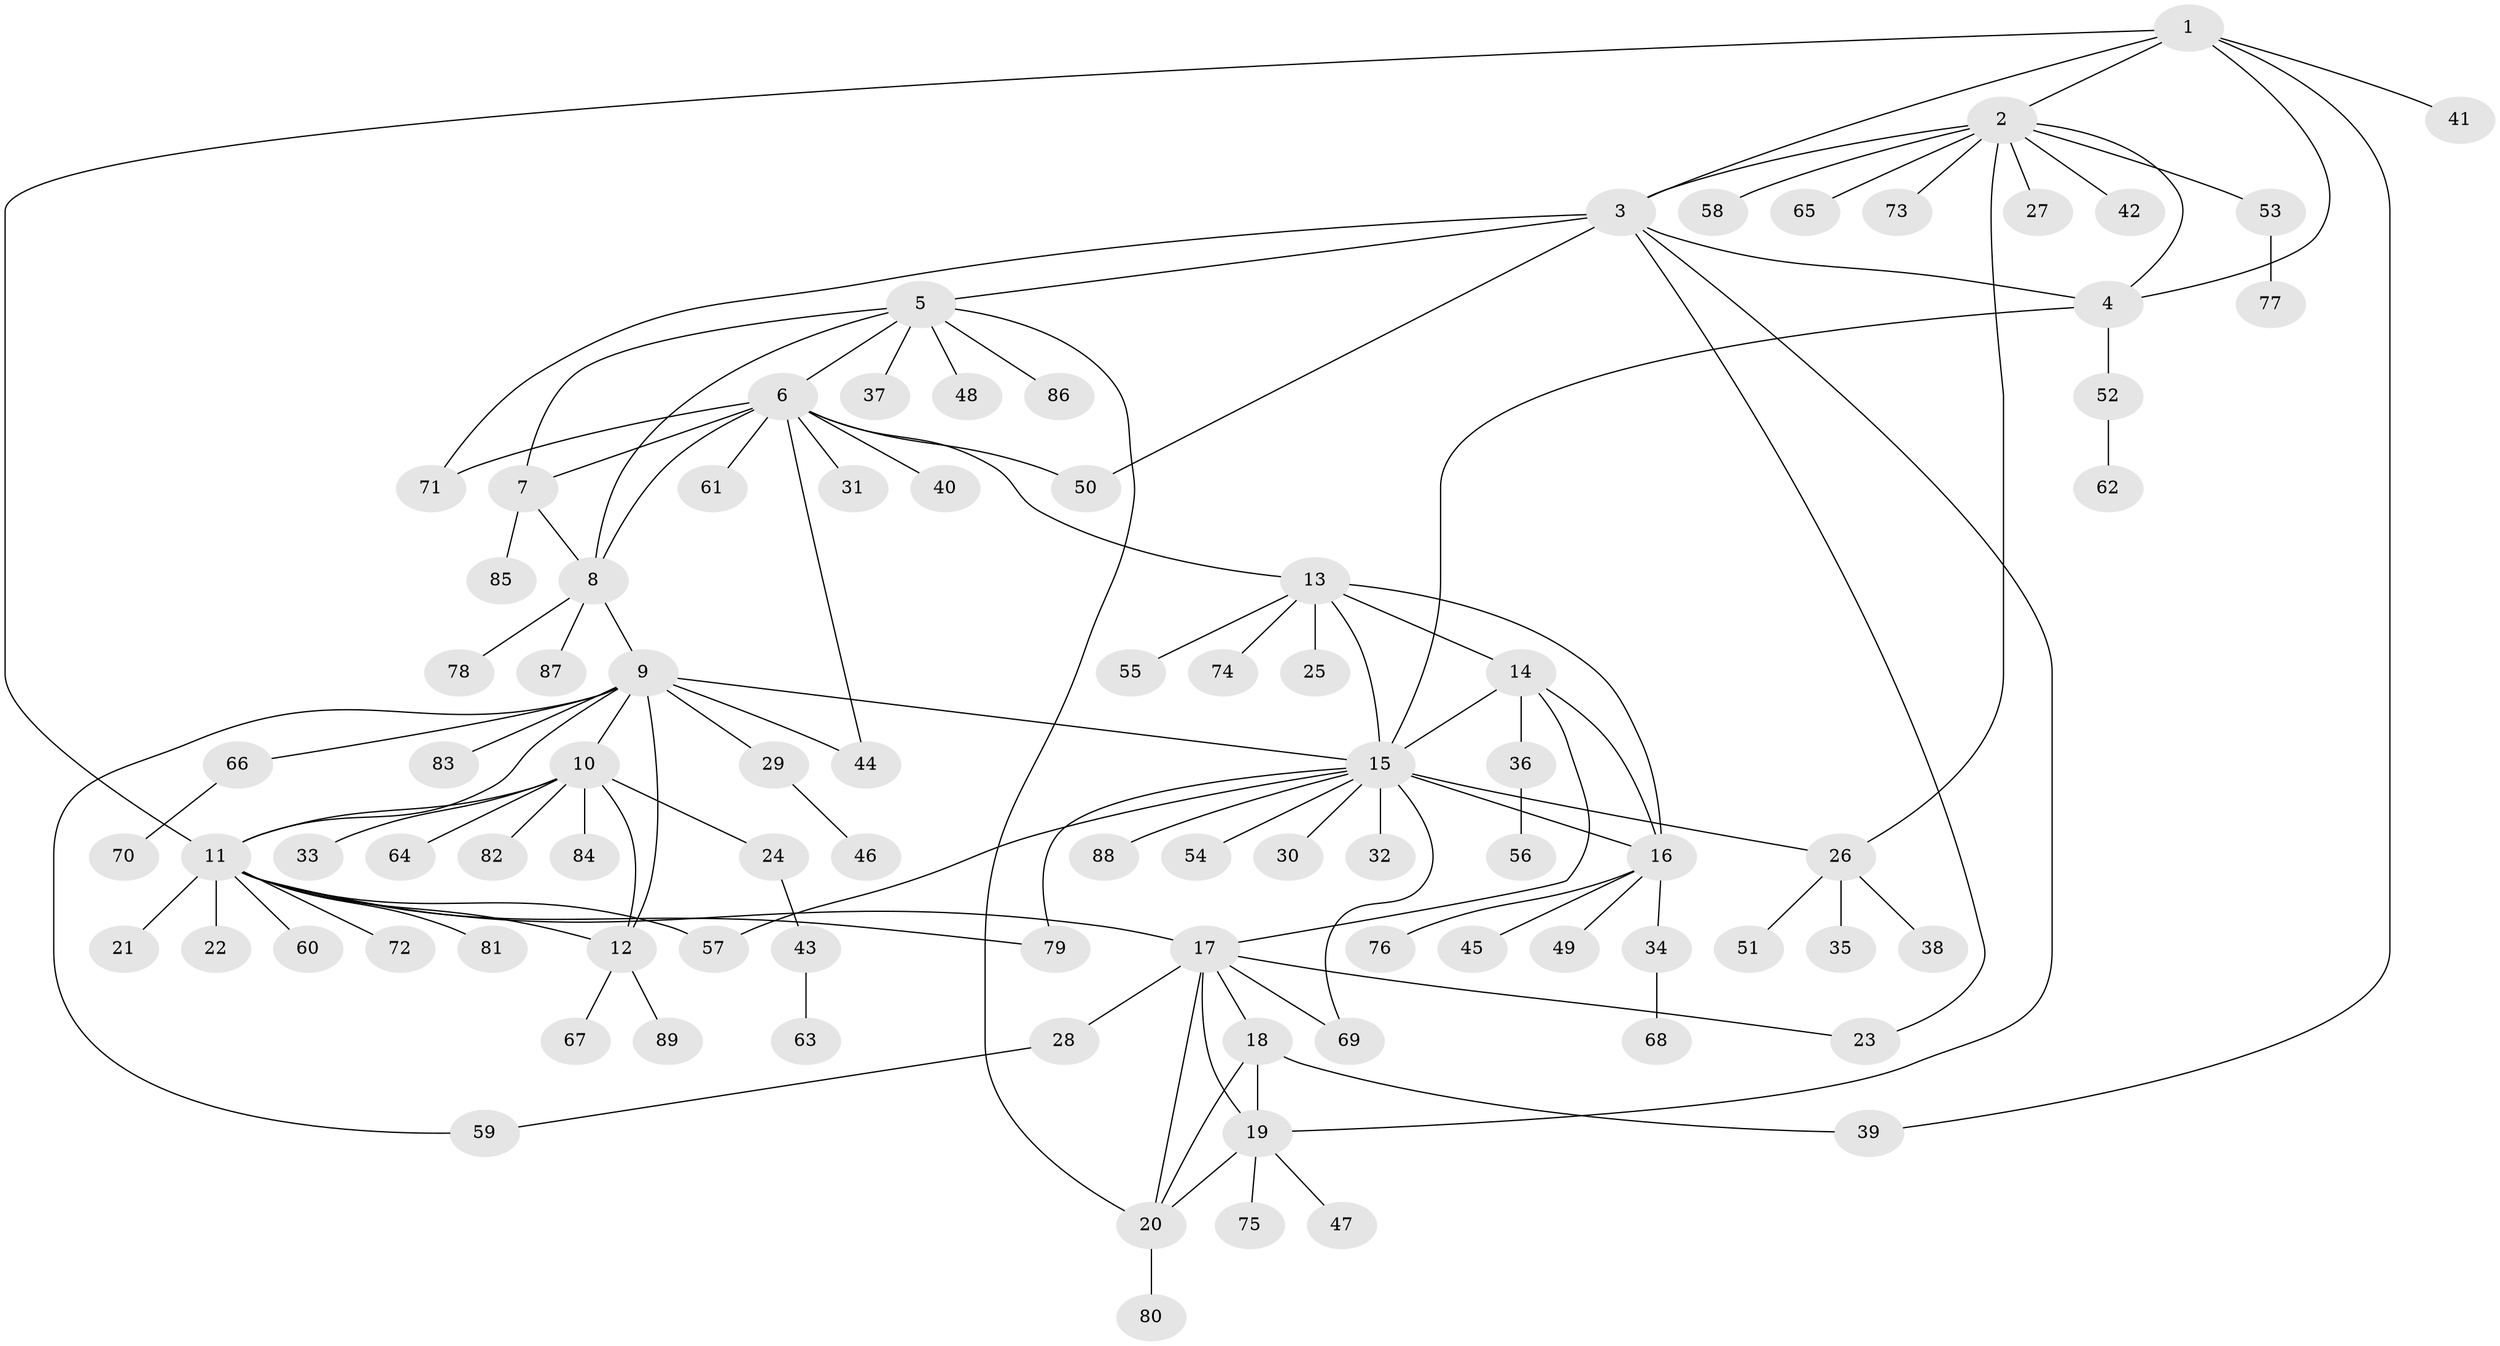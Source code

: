 // Generated by graph-tools (version 1.1) at 2025/26/03/09/25 03:26:48]
// undirected, 89 vertices, 119 edges
graph export_dot {
graph [start="1"]
  node [color=gray90,style=filled];
  1;
  2;
  3;
  4;
  5;
  6;
  7;
  8;
  9;
  10;
  11;
  12;
  13;
  14;
  15;
  16;
  17;
  18;
  19;
  20;
  21;
  22;
  23;
  24;
  25;
  26;
  27;
  28;
  29;
  30;
  31;
  32;
  33;
  34;
  35;
  36;
  37;
  38;
  39;
  40;
  41;
  42;
  43;
  44;
  45;
  46;
  47;
  48;
  49;
  50;
  51;
  52;
  53;
  54;
  55;
  56;
  57;
  58;
  59;
  60;
  61;
  62;
  63;
  64;
  65;
  66;
  67;
  68;
  69;
  70;
  71;
  72;
  73;
  74;
  75;
  76;
  77;
  78;
  79;
  80;
  81;
  82;
  83;
  84;
  85;
  86;
  87;
  88;
  89;
  1 -- 2;
  1 -- 3;
  1 -- 4;
  1 -- 11;
  1 -- 39;
  1 -- 41;
  2 -- 3;
  2 -- 4;
  2 -- 26;
  2 -- 27;
  2 -- 42;
  2 -- 53;
  2 -- 58;
  2 -- 65;
  2 -- 73;
  3 -- 4;
  3 -- 5;
  3 -- 19;
  3 -- 23;
  3 -- 50;
  3 -- 71;
  4 -- 15;
  4 -- 52;
  5 -- 6;
  5 -- 7;
  5 -- 8;
  5 -- 20;
  5 -- 37;
  5 -- 48;
  5 -- 86;
  6 -- 7;
  6 -- 8;
  6 -- 13;
  6 -- 31;
  6 -- 40;
  6 -- 44;
  6 -- 50;
  6 -- 61;
  6 -- 71;
  7 -- 8;
  7 -- 85;
  8 -- 9;
  8 -- 78;
  8 -- 87;
  9 -- 10;
  9 -- 11;
  9 -- 12;
  9 -- 15;
  9 -- 29;
  9 -- 44;
  9 -- 59;
  9 -- 66;
  9 -- 83;
  10 -- 11;
  10 -- 12;
  10 -- 24;
  10 -- 33;
  10 -- 64;
  10 -- 82;
  10 -- 84;
  11 -- 12;
  11 -- 17;
  11 -- 21;
  11 -- 22;
  11 -- 57;
  11 -- 60;
  11 -- 72;
  11 -- 79;
  11 -- 81;
  12 -- 67;
  12 -- 89;
  13 -- 14;
  13 -- 15;
  13 -- 16;
  13 -- 25;
  13 -- 55;
  13 -- 74;
  14 -- 15;
  14 -- 16;
  14 -- 17;
  14 -- 36;
  15 -- 16;
  15 -- 26;
  15 -- 30;
  15 -- 32;
  15 -- 54;
  15 -- 57;
  15 -- 69;
  15 -- 79;
  15 -- 88;
  16 -- 34;
  16 -- 45;
  16 -- 49;
  16 -- 76;
  17 -- 18;
  17 -- 19;
  17 -- 20;
  17 -- 23;
  17 -- 28;
  17 -- 69;
  18 -- 19;
  18 -- 20;
  18 -- 39;
  19 -- 20;
  19 -- 47;
  19 -- 75;
  20 -- 80;
  24 -- 43;
  26 -- 35;
  26 -- 38;
  26 -- 51;
  28 -- 59;
  29 -- 46;
  34 -- 68;
  36 -- 56;
  43 -- 63;
  52 -- 62;
  53 -- 77;
  66 -- 70;
}
